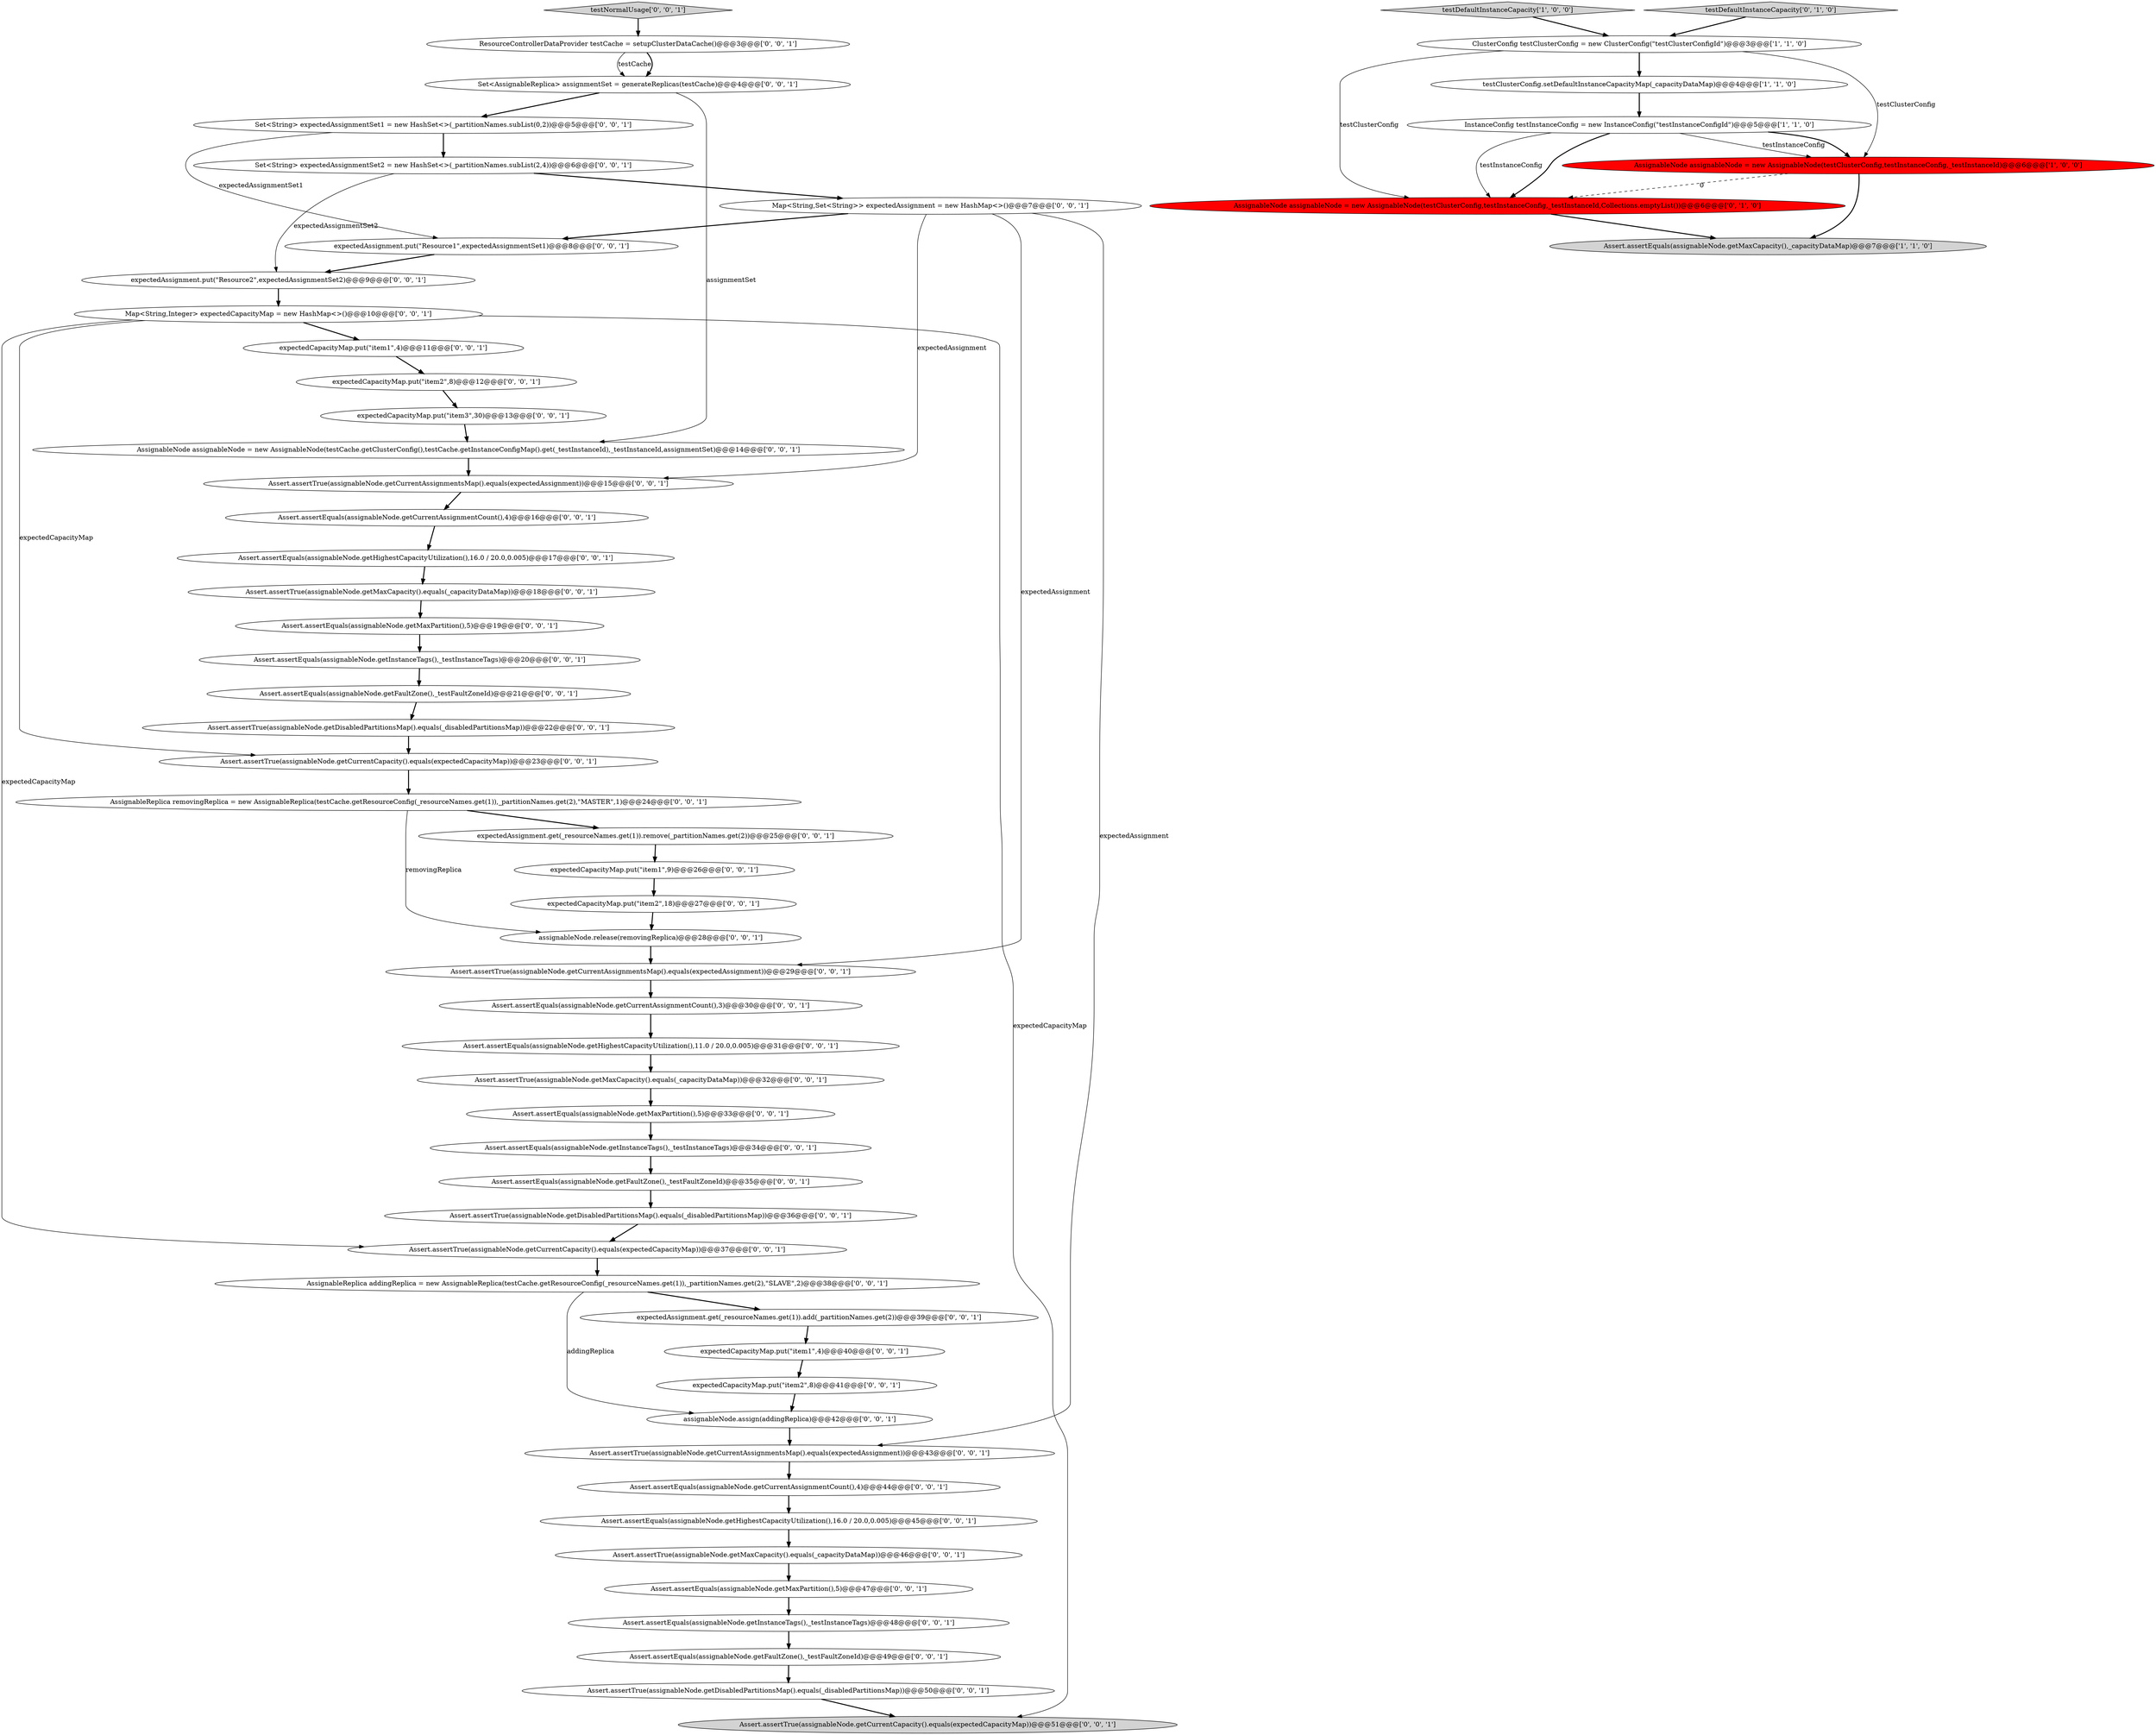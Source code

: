 digraph {
31 [style = filled, label = "Assert.assertEquals(assignableNode.getMaxPartition(),5)@@@47@@@['0', '0', '1']", fillcolor = white, shape = ellipse image = "AAA0AAABBB3BBB"];
35 [style = filled, label = "Assert.assertEquals(assignableNode.getFaultZone(),_testFaultZoneId)@@@49@@@['0', '0', '1']", fillcolor = white, shape = ellipse image = "AAA0AAABBB3BBB"];
14 [style = filled, label = "Assert.assertEquals(assignableNode.getCurrentAssignmentCount(),4)@@@44@@@['0', '0', '1']", fillcolor = white, shape = ellipse image = "AAA0AAABBB3BBB"];
29 [style = filled, label = "AssignableReplica addingReplica = new AssignableReplica(testCache.getResourceConfig(_resourceNames.get(1)),_partitionNames.get(2),\"SLAVE\",2)@@@38@@@['0', '0', '1']", fillcolor = white, shape = ellipse image = "AAA0AAABBB3BBB"];
11 [style = filled, label = "Assert.assertEquals(assignableNode.getInstanceTags(),_testInstanceTags)@@@48@@@['0', '0', '1']", fillcolor = white, shape = ellipse image = "AAA0AAABBB3BBB"];
52 [style = filled, label = "expectedCapacityMap.put(\"item2\",8)@@@41@@@['0', '0', '1']", fillcolor = white, shape = ellipse image = "AAA0AAABBB3BBB"];
16 [style = filled, label = "Map<String,Set<String>> expectedAssignment = new HashMap<>()@@@7@@@['0', '0', '1']", fillcolor = white, shape = ellipse image = "AAA0AAABBB3BBB"];
2 [style = filled, label = "testDefaultInstanceCapacity['1', '0', '0']", fillcolor = lightgray, shape = diamond image = "AAA0AAABBB1BBB"];
20 [style = filled, label = "Assert.assertTrue(assignableNode.getCurrentAssignmentsMap().equals(expectedAssignment))@@@15@@@['0', '0', '1']", fillcolor = white, shape = ellipse image = "AAA0AAABBB3BBB"];
55 [style = filled, label = "Assert.assertEquals(assignableNode.getHighestCapacityUtilization(),11.0 / 20.0,0.005)@@@31@@@['0', '0', '1']", fillcolor = white, shape = ellipse image = "AAA0AAABBB3BBB"];
43 [style = filled, label = "Assert.assertEquals(assignableNode.getCurrentAssignmentCount(),4)@@@16@@@['0', '0', '1']", fillcolor = white, shape = ellipse image = "AAA0AAABBB3BBB"];
33 [style = filled, label = "expectedCapacityMap.put(\"item2\",8)@@@12@@@['0', '0', '1']", fillcolor = white, shape = ellipse image = "AAA0AAABBB3BBB"];
6 [style = filled, label = "testDefaultInstanceCapacity['0', '1', '0']", fillcolor = lightgray, shape = diamond image = "AAA0AAABBB2BBB"];
51 [style = filled, label = "Map<String,Integer> expectedCapacityMap = new HashMap<>()@@@10@@@['0', '0', '1']", fillcolor = white, shape = ellipse image = "AAA0AAABBB3BBB"];
10 [style = filled, label = "Assert.assertTrue(assignableNode.getDisabledPartitionsMap().equals(_disabledPartitionsMap))@@@36@@@['0', '0', '1']", fillcolor = white, shape = ellipse image = "AAA0AAABBB3BBB"];
24 [style = filled, label = "Assert.assertEquals(assignableNode.getFaultZone(),_testFaultZoneId)@@@21@@@['0', '0', '1']", fillcolor = white, shape = ellipse image = "AAA0AAABBB3BBB"];
45 [style = filled, label = "Assert.assertTrue(assignableNode.getCurrentAssignmentsMap().equals(expectedAssignment))@@@29@@@['0', '0', '1']", fillcolor = white, shape = ellipse image = "AAA0AAABBB3BBB"];
15 [style = filled, label = "Assert.assertTrue(assignableNode.getCurrentAssignmentsMap().equals(expectedAssignment))@@@43@@@['0', '0', '1']", fillcolor = white, shape = ellipse image = "AAA0AAABBB3BBB"];
18 [style = filled, label = "Assert.assertEquals(assignableNode.getInstanceTags(),_testInstanceTags)@@@20@@@['0', '0', '1']", fillcolor = white, shape = ellipse image = "AAA0AAABBB3BBB"];
8 [style = filled, label = "Assert.assertEquals(assignableNode.getMaxPartition(),5)@@@19@@@['0', '0', '1']", fillcolor = white, shape = ellipse image = "AAA0AAABBB3BBB"];
21 [style = filled, label = "Set<AssignableReplica> assignmentSet = generateReplicas(testCache)@@@4@@@['0', '0', '1']", fillcolor = white, shape = ellipse image = "AAA0AAABBB3BBB"];
30 [style = filled, label = "Set<String> expectedAssignmentSet2 = new HashSet<>(_partitionNames.subList(2,4))@@@6@@@['0', '0', '1']", fillcolor = white, shape = ellipse image = "AAA0AAABBB3BBB"];
44 [style = filled, label = "expectedCapacityMap.put(\"item1\",4)@@@40@@@['0', '0', '1']", fillcolor = white, shape = ellipse image = "AAA0AAABBB3BBB"];
54 [style = filled, label = "Assert.assertTrue(assignableNode.getDisabledPartitionsMap().equals(_disabledPartitionsMap))@@@22@@@['0', '0', '1']", fillcolor = white, shape = ellipse image = "AAA0AAABBB3BBB"];
7 [style = filled, label = "AssignableNode assignableNode = new AssignableNode(testClusterConfig,testInstanceConfig,_testInstanceId,Collections.emptyList())@@@6@@@['0', '1', '0']", fillcolor = red, shape = ellipse image = "AAA1AAABBB2BBB"];
47 [style = filled, label = "expectedAssignment.get(_resourceNames.get(1)).remove(_partitionNames.get(2))@@@25@@@['0', '0', '1']", fillcolor = white, shape = ellipse image = "AAA0AAABBB3BBB"];
36 [style = filled, label = "expectedCapacityMap.put(\"item1\",9)@@@26@@@['0', '0', '1']", fillcolor = white, shape = ellipse image = "AAA0AAABBB3BBB"];
0 [style = filled, label = "ClusterConfig testClusterConfig = new ClusterConfig(\"testClusterConfigId\")@@@3@@@['1', '1', '0']", fillcolor = white, shape = ellipse image = "AAA0AAABBB1BBB"];
46 [style = filled, label = "Assert.assertEquals(assignableNode.getHighestCapacityUtilization(),16.0 / 20.0,0.005)@@@17@@@['0', '0', '1']", fillcolor = white, shape = ellipse image = "AAA0AAABBB3BBB"];
32 [style = filled, label = "Assert.assertTrue(assignableNode.getCurrentCapacity().equals(expectedCapacityMap))@@@51@@@['0', '0', '1']", fillcolor = lightgray, shape = ellipse image = "AAA0AAABBB3BBB"];
19 [style = filled, label = "Assert.assertTrue(assignableNode.getMaxCapacity().equals(_capacityDataMap))@@@18@@@['0', '0', '1']", fillcolor = white, shape = ellipse image = "AAA0AAABBB3BBB"];
41 [style = filled, label = "Set<String> expectedAssignmentSet1 = new HashSet<>(_partitionNames.subList(0,2))@@@5@@@['0', '0', '1']", fillcolor = white, shape = ellipse image = "AAA0AAABBB3BBB"];
38 [style = filled, label = "Assert.assertTrue(assignableNode.getMaxCapacity().equals(_capacityDataMap))@@@32@@@['0', '0', '1']", fillcolor = white, shape = ellipse image = "AAA0AAABBB3BBB"];
39 [style = filled, label = "Assert.assertEquals(assignableNode.getInstanceTags(),_testInstanceTags)@@@34@@@['0', '0', '1']", fillcolor = white, shape = ellipse image = "AAA0AAABBB3BBB"];
50 [style = filled, label = "ResourceControllerDataProvider testCache = setupClusterDataCache()@@@3@@@['0', '0', '1']", fillcolor = white, shape = ellipse image = "AAA0AAABBB3BBB"];
56 [style = filled, label = "Assert.assertEquals(assignableNode.getHighestCapacityUtilization(),16.0 / 20.0,0.005)@@@45@@@['0', '0', '1']", fillcolor = white, shape = ellipse image = "AAA0AAABBB3BBB"];
26 [style = filled, label = "Assert.assertTrue(assignableNode.getDisabledPartitionsMap().equals(_disabledPartitionsMap))@@@50@@@['0', '0', '1']", fillcolor = white, shape = ellipse image = "AAA0AAABBB3BBB"];
40 [style = filled, label = "expectedCapacityMap.put(\"item3\",30)@@@13@@@['0', '0', '1']", fillcolor = white, shape = ellipse image = "AAA0AAABBB3BBB"];
48 [style = filled, label = "Assert.assertEquals(assignableNode.getCurrentAssignmentCount(),3)@@@30@@@['0', '0', '1']", fillcolor = white, shape = ellipse image = "AAA0AAABBB3BBB"];
4 [style = filled, label = "InstanceConfig testInstanceConfig = new InstanceConfig(\"testInstanceConfigId\")@@@5@@@['1', '1', '0']", fillcolor = white, shape = ellipse image = "AAA0AAABBB1BBB"];
23 [style = filled, label = "Assert.assertTrue(assignableNode.getMaxCapacity().equals(_capacityDataMap))@@@46@@@['0', '0', '1']", fillcolor = white, shape = ellipse image = "AAA0AAABBB3BBB"];
27 [style = filled, label = "AssignableNode assignableNode = new AssignableNode(testCache.getClusterConfig(),testCache.getInstanceConfigMap().get(_testInstanceId),_testInstanceId,assignmentSet)@@@14@@@['0', '0', '1']", fillcolor = white, shape = ellipse image = "AAA0AAABBB3BBB"];
53 [style = filled, label = "Assert.assertTrue(assignableNode.getCurrentCapacity().equals(expectedCapacityMap))@@@37@@@['0', '0', '1']", fillcolor = white, shape = ellipse image = "AAA0AAABBB3BBB"];
28 [style = filled, label = "Assert.assertEquals(assignableNode.getFaultZone(),_testFaultZoneId)@@@35@@@['0', '0', '1']", fillcolor = white, shape = ellipse image = "AAA0AAABBB3BBB"];
37 [style = filled, label = "expectedCapacityMap.put(\"item2\",18)@@@27@@@['0', '0', '1']", fillcolor = white, shape = ellipse image = "AAA0AAABBB3BBB"];
17 [style = filled, label = "Assert.assertEquals(assignableNode.getMaxPartition(),5)@@@33@@@['0', '0', '1']", fillcolor = white, shape = ellipse image = "AAA0AAABBB3BBB"];
57 [style = filled, label = "expectedAssignment.put(\"Resource2\",expectedAssignmentSet2)@@@9@@@['0', '0', '1']", fillcolor = white, shape = ellipse image = "AAA0AAABBB3BBB"];
5 [style = filled, label = "AssignableNode assignableNode = new AssignableNode(testClusterConfig,testInstanceConfig,_testInstanceId)@@@6@@@['1', '0', '0']", fillcolor = red, shape = ellipse image = "AAA1AAABBB1BBB"];
25 [style = filled, label = "assignableNode.release(removingReplica)@@@28@@@['0', '0', '1']", fillcolor = white, shape = ellipse image = "AAA0AAABBB3BBB"];
3 [style = filled, label = "testClusterConfig.setDefaultInstanceCapacityMap(_capacityDataMap)@@@4@@@['1', '1', '0']", fillcolor = white, shape = ellipse image = "AAA0AAABBB1BBB"];
42 [style = filled, label = "AssignableReplica removingReplica = new AssignableReplica(testCache.getResourceConfig(_resourceNames.get(1)),_partitionNames.get(2),\"MASTER\",1)@@@24@@@['0', '0', '1']", fillcolor = white, shape = ellipse image = "AAA0AAABBB3BBB"];
1 [style = filled, label = "Assert.assertEquals(assignableNode.getMaxCapacity(),_capacityDataMap)@@@7@@@['1', '1', '0']", fillcolor = lightgray, shape = ellipse image = "AAA0AAABBB1BBB"];
9 [style = filled, label = "expectedCapacityMap.put(\"item1\",4)@@@11@@@['0', '0', '1']", fillcolor = white, shape = ellipse image = "AAA0AAABBB3BBB"];
13 [style = filled, label = "assignableNode.assign(addingReplica)@@@42@@@['0', '0', '1']", fillcolor = white, shape = ellipse image = "AAA0AAABBB3BBB"];
12 [style = filled, label = "expectedAssignment.put(\"Resource1\",expectedAssignmentSet1)@@@8@@@['0', '0', '1']", fillcolor = white, shape = ellipse image = "AAA0AAABBB3BBB"];
22 [style = filled, label = "Assert.assertTrue(assignableNode.getCurrentCapacity().equals(expectedCapacityMap))@@@23@@@['0', '0', '1']", fillcolor = white, shape = ellipse image = "AAA0AAABBB3BBB"];
34 [style = filled, label = "testNormalUsage['0', '0', '1']", fillcolor = lightgray, shape = diamond image = "AAA0AAABBB3BBB"];
49 [style = filled, label = "expectedAssignment.get(_resourceNames.get(1)).add(_partitionNames.get(2))@@@39@@@['0', '0', '1']", fillcolor = white, shape = ellipse image = "AAA0AAABBB3BBB"];
0->3 [style = bold, label=""];
23->31 [style = bold, label=""];
18->24 [style = bold, label=""];
7->1 [style = bold, label=""];
26->32 [style = bold, label=""];
28->10 [style = bold, label=""];
15->14 [style = bold, label=""];
57->51 [style = bold, label=""];
9->33 [style = bold, label=""];
25->45 [style = bold, label=""];
21->27 [style = solid, label="assignmentSet"];
8->18 [style = bold, label=""];
41->12 [style = solid, label="expectedAssignmentSet1"];
16->45 [style = solid, label="expectedAssignment"];
4->7 [style = solid, label="testInstanceConfig"];
51->9 [style = bold, label=""];
37->25 [style = bold, label=""];
49->44 [style = bold, label=""];
12->57 [style = bold, label=""];
21->41 [style = bold, label=""];
10->53 [style = bold, label=""];
42->47 [style = bold, label=""];
4->5 [style = solid, label="testInstanceConfig"];
6->0 [style = bold, label=""];
55->38 [style = bold, label=""];
51->22 [style = solid, label="expectedCapacityMap"];
29->49 [style = bold, label=""];
14->56 [style = bold, label=""];
52->13 [style = bold, label=""];
34->50 [style = bold, label=""];
45->48 [style = bold, label=""];
54->22 [style = bold, label=""];
3->4 [style = bold, label=""];
39->28 [style = bold, label=""];
4->7 [style = bold, label=""];
43->46 [style = bold, label=""];
19->8 [style = bold, label=""];
24->54 [style = bold, label=""];
31->11 [style = bold, label=""];
11->35 [style = bold, label=""];
51->32 [style = solid, label="expectedCapacityMap"];
0->5 [style = solid, label="testClusterConfig"];
5->1 [style = bold, label=""];
16->15 [style = solid, label="expectedAssignment"];
29->13 [style = solid, label="addingReplica"];
41->30 [style = bold, label=""];
2->0 [style = bold, label=""];
16->20 [style = solid, label="expectedAssignment"];
33->40 [style = bold, label=""];
40->27 [style = bold, label=""];
42->25 [style = solid, label="removingReplica"];
17->39 [style = bold, label=""];
48->55 [style = bold, label=""];
30->57 [style = solid, label="expectedAssignmentSet2"];
44->52 [style = bold, label=""];
56->23 [style = bold, label=""];
20->43 [style = bold, label=""];
46->19 [style = bold, label=""];
50->21 [style = solid, label="testCache"];
51->53 [style = solid, label="expectedCapacityMap"];
36->37 [style = bold, label=""];
13->15 [style = bold, label=""];
5->7 [style = dashed, label="0"];
50->21 [style = bold, label=""];
30->16 [style = bold, label=""];
38->17 [style = bold, label=""];
4->5 [style = bold, label=""];
16->12 [style = bold, label=""];
27->20 [style = bold, label=""];
47->36 [style = bold, label=""];
35->26 [style = bold, label=""];
0->7 [style = solid, label="testClusterConfig"];
53->29 [style = bold, label=""];
22->42 [style = bold, label=""];
}
